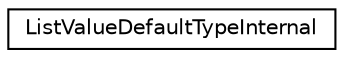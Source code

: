 digraph "类继承关系图"
{
 // LATEX_PDF_SIZE
  edge [fontname="Helvetica",fontsize="10",labelfontname="Helvetica",labelfontsize="10"];
  node [fontname="Helvetica",fontsize="10",shape=record];
  rankdir="LR";
  Node0 [label="ListValueDefaultTypeInternal",height=0.2,width=0.4,color="black", fillcolor="white", style="filled",URL="$structListValueDefaultTypeInternal.html",tooltip=" "];
}
